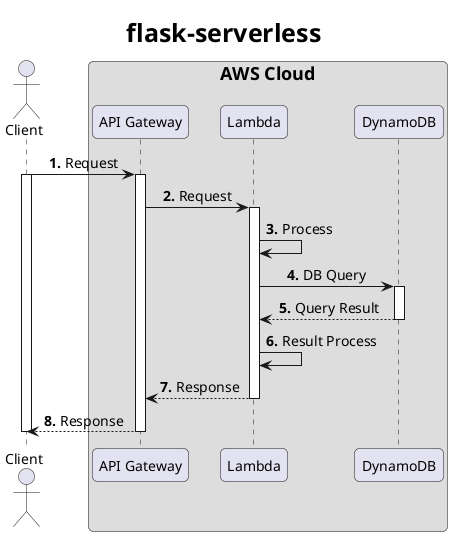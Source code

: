 @startuml
skinparam defaultTextAlignment center
skinparam sequenceMessageAlign center
skinparam roundcorner 10
skinparam defaultFontSize 14
skinparam defaultFontStyle bold
skinparam defaultFontName Consolas


title
<size:25>flask-serverless</size>
end title

'선언
actor "Client" as cli
box "<size:18>AWS Cloud</size>"
participant "API Gateway" as api
participant "Lambda" as lam
participant "DynamoDB" as db
end box
'선언끝

'본문
autonumber "<b>##."
cli -> api : Request
activate cli
activate api
api -> lam : Request
activate lam
lam -> lam : Process
lam -> db : DB Query
activate db
db --> lam : Query Result
deactivate db
lam -> lam : Result Process
lam --> api : Response
deactivate lam
api --> cli : Response
deactivate api
deactivate cli
@enduml